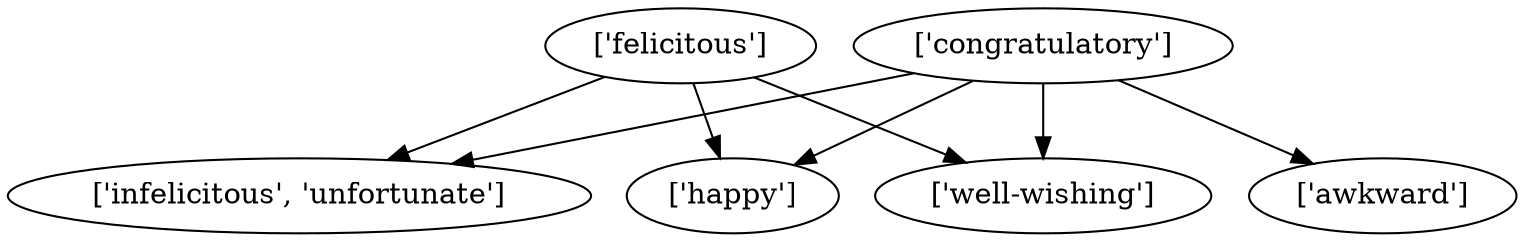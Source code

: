strict digraph  {
	"['congratulatory']" -> "['infelicitous', 'unfortunate']";
	"['congratulatory']" -> "['awkward']";
	"['congratulatory']" -> "['happy']";
	"['congratulatory']" -> "['well-wishing']";
	"['felicitous']" -> "['infelicitous', 'unfortunate']";
	"['felicitous']" -> "['happy']";
	"['felicitous']" -> "['well-wishing']";
}

